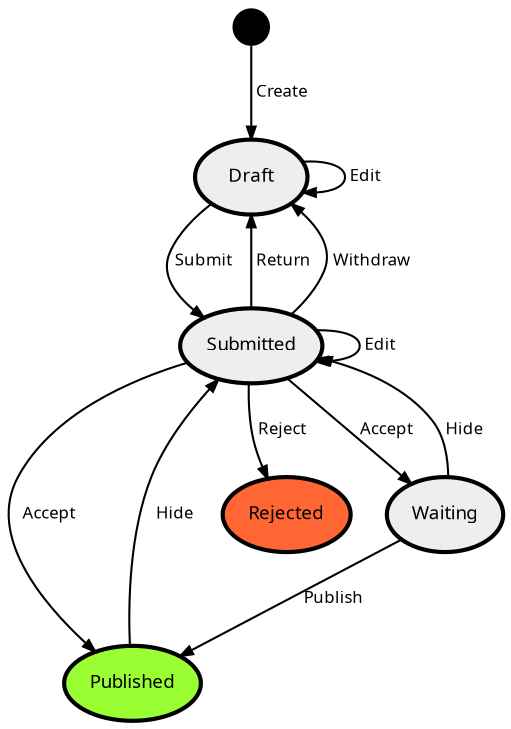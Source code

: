 #
# State machine visualization
#
# Use "dot -Tpng this-file.dot -o this-file.png" to compile.
#
digraph structs {
	rankdir = TB;
	margin = 0;
	bgcolor = transparent;
	edge [ arrowtail=none, arrowhead=normal, arrowsize=0.6, fontsize=8, fontname="sans" ];
	node [ shape=box, style="rounded,filled", fontsize=9, fontname="sans", fillcolor="#eeeeee" ];
	graph [ fontsize=9, fontname="sans bold" ];

	BEGIN [label = "",shape = circle,color = black,fillcolor = black,penwidth = 0,width = 0.25,style = filled];
	node [ shape=ellipse, fontsize=9, style="filled", fontname="sans", fillcolor="#eeeeee", penwidth=2 ];
	s_draft_9694 [ label="Draft", fillcolor="#EEEEEE" ];
	s_published_6017 [ label="Published", fillcolor="#99FF33" ];
	s_rejected_5c05 [ label="Rejected", fillcolor="#FF6633" ];
	s_submitted_edda [ label="Submitted", fillcolor="#EEEEEE" ];
	s_waiting_8dae [ label="Waiting", fillcolor="#EEEEEE" ];
	s_submitted_edda -> s_waiting_8dae [ label=" Accept  ", color="#000000", fontcolor="#000000" ];
	s_submitted_edda -> s_published_6017 [ label=" Accept  ", color="#000000", fontcolor="#000000" ];
	BEGIN -> s_draft_9694 [ label=" Create  ", color="#000000", fontcolor="#000000" ];
	s_submitted_edda -> s_submitted_edda [ label=" Edit  ", color="#000000", fontcolor="#000000" ];
	s_draft_9694 -> s_draft_9694 [ label=" Edit  ", color="#000000", fontcolor="#000000" ];
	s_published_6017 -> s_submitted_edda [ label=" Hide  ", color="#000000", fontcolor="#000000" ];
	s_waiting_8dae -> s_submitted_edda [ label=" Hide  ", color="#000000", fontcolor="#000000" ];
	s_waiting_8dae -> s_published_6017 [ label=" Publish  ", color="#000000", fontcolor="#000000" ];
	s_submitted_edda -> s_rejected_5c05 [ label=" Reject  ", color="#000000", fontcolor="#000000" ];
	s_submitted_edda -> s_draft_9694 [ label=" Return  ", color="#000000", fontcolor="#000000" ];
	s_draft_9694 -> s_submitted_edda [ label=" Submit  ", color="#000000", fontcolor="#000000" ];
	s_submitted_edda -> s_draft_9694 [ label=" Withdraw  ", color="#000000", fontcolor="#000000" ];

}

